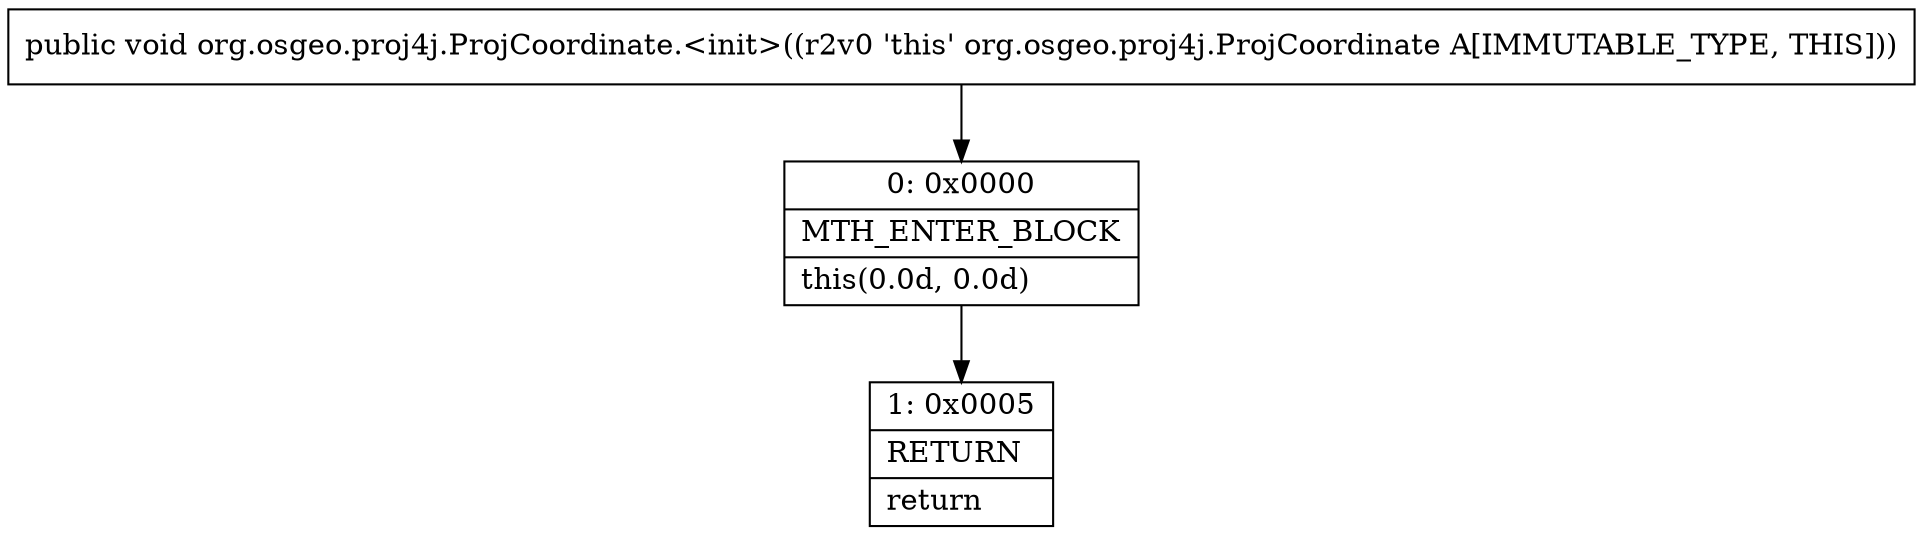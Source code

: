 digraph "CFG fororg.osgeo.proj4j.ProjCoordinate.\<init\>()V" {
Node_0 [shape=record,label="{0\:\ 0x0000|MTH_ENTER_BLOCK\l|this(0.0d, 0.0d)\l}"];
Node_1 [shape=record,label="{1\:\ 0x0005|RETURN\l|return\l}"];
MethodNode[shape=record,label="{public void org.osgeo.proj4j.ProjCoordinate.\<init\>((r2v0 'this' org.osgeo.proj4j.ProjCoordinate A[IMMUTABLE_TYPE, THIS])) }"];
MethodNode -> Node_0;
Node_0 -> Node_1;
}

